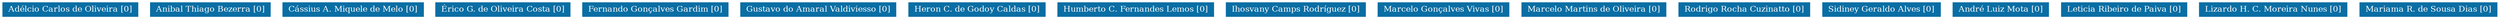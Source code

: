 strict graph grafo2 {
	graph [bb="0,0,2995.5,21",
		id=grafo2,
		overlap=False
	];
	node [fontsize=12,
		label="\N",
		shape=rectangle,
		style=filled
	];
	0	 [URL="membro-0487113229071944.html",
		color="#0A6EA4",
		fontcolor="#FFFFFF",
		height=0.29167,
		label="Adélcio Carlos de Oliveira [0]",
		pos="79,10.5",
		width=2.1944];
	1	 [URL="membro-8478305453281130.html",
		color="#0A6EA4",
		fontcolor="#FFFFFF",
		height=0.29167,
		label="Anibal Thiago Bezerra [0]",
		pos="248,10.5",
		width=1.9861];
	2	 [URL="membro-4002033080997386.html",
		color="#0A6EA4",
		fontcolor="#FFFFFF",
		height=0.29167,
		label="Cássius A. Miquele de Melo [0]",
		pos="421,10.5",
		width=2.3194];
	3	 [URL="membro-4937965723746020.html",
		color="#0A6EA4",
		fontcolor="#FFFFFF",
		height=0.29167,
		label="Érico G. de Oliveira Costa [0]",
		pos="603,10.5",
		width=2.2222];
	4	 [URL="membro-2425549033248106.html",
		color="#0A6EA4",
		fontcolor="#FFFFFF",
		height=0.29167,
		label="Fernando Gonçalves Gardim [0]",
		pos="786,10.5",
		width=2.3611];
	5	 [URL="membro-4023778019418442.html",
		color="#0A6EA4",
		fontcolor="#FFFFFF",
		height=0.29167,
		label="Gustavo do Amaral Valdiviesso [0]",
		pos="981,10.5",
		width=2.5417];
	6	 [URL="membro-1373657423991547.html",
		color="#0A6EA4",
		fontcolor="#FFFFFF",
		height=0.29167,
		label="Heron C. de Godoy Caldas [0]",
		pos="1172,10.5",
		width=2.25];
	7	 [URL="membro-8374281747074655.html",
		color="#0A6EA4",
		fontcolor="#FFFFFF",
		height=0.29167,
		label="Humberto C. Fernandes Lemos [0]",
		pos="1363,10.5",
		width=2.5556];
	8	 [URL="membro-3732563704810366.html",
		color="#0A6EA4",
		fontcolor="#FFFFFF",
		height=0.29167,
		label="Ihosvany Camps Rodríguez [0]",
		pos="1555,10.5",
		width=2.2778];
	9	 [URL="membro-1312049227898761.html",
		color="#0A6EA4",
		fontcolor="#FFFFFF",
		height=0.29167,
		label="Marcelo Gonçalves Vivas [0]",
		pos="1733,10.5",
		width=2.1528];
	10	 [URL="membro-2091568617999217.html",
		color="#0A6EA4",
		fontcolor="#FFFFFF",
		height=0.29167,
		label="Marcelo Martins de Oliveira [0]",
		pos="1912,10.5",
		width=2.3194];
	11	 [URL="membro-8073303573679522.html",
		color="#0A6EA4",
		fontcolor="#FFFFFF",
		height=0.29167,
		label="Rodrigo Rocha Cuzinatto [0]",
		pos="2091,10.5",
		width=2.1389];
	12	 [URL="membro-4536440727635518.html",
		color="#0A6EA4",
		fontcolor="#FFFFFF",
		height=0.29167,
		label="Sidiney Geraldo Alves [0]",
		pos="2256,10.5",
		width=1.9444];
	13	 [URL="membro-8453016139576761.html",
		color="#0A6EA4",
		fontcolor="#FFFFFF",
		height=0.29167,
		label="André Luiz Mota [0]",
		pos="2402,10.5",
		width=1.6111];
	14	 [URL="membro-9428416479663144.html",
		color="#0A6EA4",
		fontcolor="#FFFFFF",
		height=0.29167,
		label="Leticia Ribeiro de Paiva [0]",
		pos="2552,10.5",
		width=2.0417];
	15	 [URL="membro-9320579515635433.html",
		color="#0A6EA4",
		fontcolor="#FFFFFF",
		height=0.29167,
		label="Lizardo H. C. Moreira Nunes [0]",
		pos="2730,10.5",
		width=2.4028];
	16	 [URL="membro-9972552337847809.html",
		color="#0A6EA4",
		fontcolor="#FFFFFF",
		height=0.29167,
		label="Mariama R. de Sousa Dias [0]",
		pos="2915,10.5",
		width=2.2361];
}
